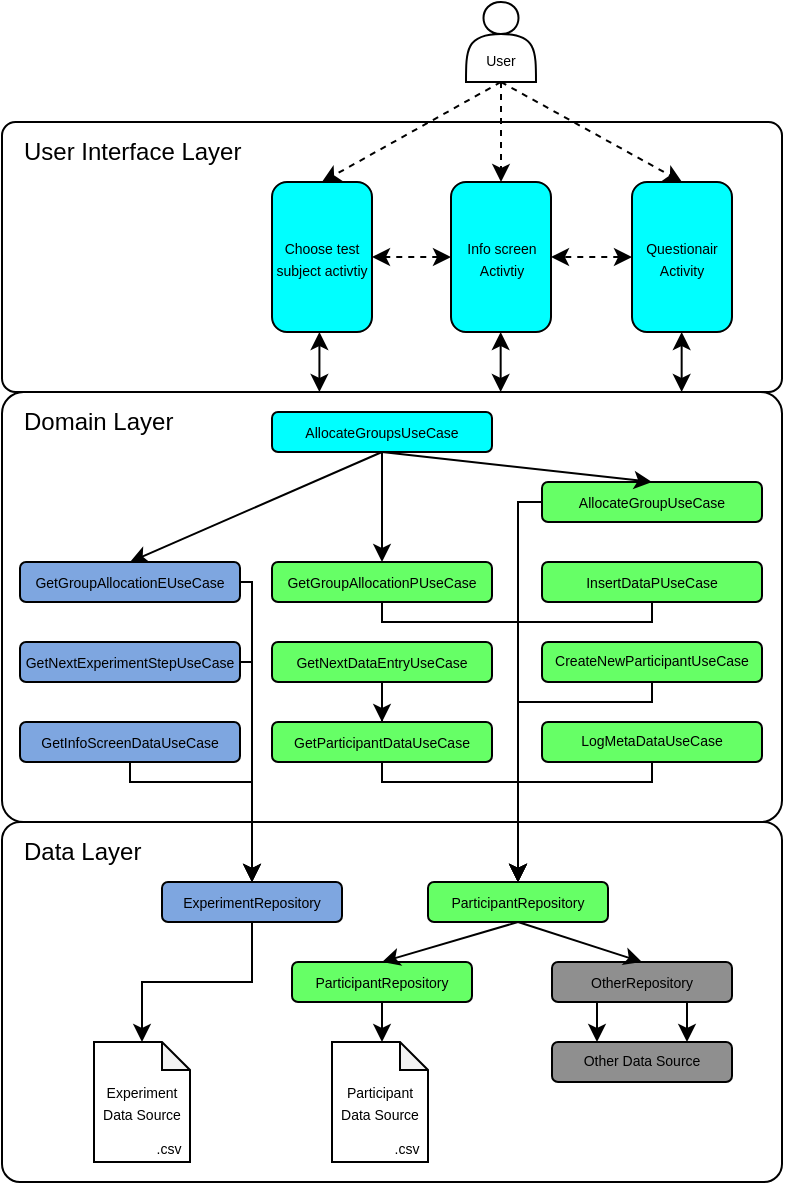 <mxfile version="21.6.1" type="device">
  <diagram name="Page-1" id="OpWTwDbj9fGWJGAPWJQz">
    <mxGraphModel dx="1031" dy="214" grid="1" gridSize="10" guides="1" tooltips="1" connect="1" arrows="1" fold="1" page="1" pageScale="1" pageWidth="390" pageHeight="610" math="0" shadow="0">
      <root>
        <mxCell id="0" />
        <mxCell id="1" parent="0" />
        <mxCell id="vBTqLdXRIyOvVhQML8VP-46" value="" style="rounded=1;whiteSpace=wrap;html=1;align=left;arcSize=5;" parent="1" vertex="1">
          <mxGeometry x="390" y="680" width="390" height="135" as="geometry" />
        </mxCell>
        <mxCell id="vBTqLdXRIyOvVhQML8VP-76" value="&lt;font style=&quot;font-size: 7px;&quot;&gt;&lt;br&gt;User&lt;/font&gt;" style="shape=actor;whiteSpace=wrap;html=1;" parent="1" vertex="1">
          <mxGeometry x="622" y="620" width="35" height="40" as="geometry" />
        </mxCell>
        <mxCell id="vBTqLdXRIyOvVhQML8VP-78" value="" style="endArrow=classic;html=1;rounded=0;entryX=0.5;entryY=0;entryDx=0;entryDy=0;startArrow=none;startFill=0;exitX=0.5;exitY=1;exitDx=0;exitDy=0;dashed=1;" parent="1" source="vBTqLdXRIyOvVhQML8VP-76" target="vBTqLdXRIyOvVhQML8VP-87" edge="1">
          <mxGeometry width="50" height="50" relative="1" as="geometry">
            <mxPoint x="630" y="645" as="sourcePoint" />
            <mxPoint x="640" y="685" as="targetPoint" />
          </mxGeometry>
        </mxCell>
        <mxCell id="vBTqLdXRIyOvVhQML8VP-87" value="&lt;p style=&quot;line-height: 70%;&quot;&gt;&lt;font style=&quot;font-size: 7px;&quot;&gt;Choose test subject activtiy&lt;/font&gt;&lt;/p&gt;" style="rounded=1;whiteSpace=wrap;html=1;fillColor=#00FFFF;" parent="1" vertex="1">
          <mxGeometry x="525" y="710" width="50" height="75" as="geometry" />
        </mxCell>
        <mxCell id="vBTqLdXRIyOvVhQML8VP-88" value="&lt;p style=&quot;line-height: 70%;&quot;&gt;&lt;font style=&quot;font-size: 7px;&quot;&gt;Info screen Activtiy&lt;/font&gt;&lt;br&gt;&lt;/p&gt;" style="rounded=1;whiteSpace=wrap;html=1;fillColor=#00FFFF;" parent="1" vertex="1">
          <mxGeometry x="614.5" y="710" width="50" height="75" as="geometry" />
        </mxCell>
        <mxCell id="vBTqLdXRIyOvVhQML8VP-89" value="&lt;p style=&quot;line-height: 70%;&quot;&gt;&lt;font style=&quot;font-size: 7px;&quot;&gt;Questionair Activity&lt;/font&gt;&lt;br&gt;&lt;/p&gt;" style="rounded=1;whiteSpace=wrap;html=1;fillColor=#00FFFF;" parent="1" vertex="1">
          <mxGeometry x="705" y="710" width="50" height="75" as="geometry" />
        </mxCell>
        <mxCell id="vBTqLdXRIyOvVhQML8VP-90" value="" style="endArrow=classic;html=1;rounded=0;entryX=0.5;entryY=0;entryDx=0;entryDy=0;startArrow=none;startFill=0;exitX=0.5;exitY=1;exitDx=0;exitDy=0;dashed=1;" parent="1" source="vBTqLdXRIyOvVhQML8VP-76" target="vBTqLdXRIyOvVhQML8VP-88" edge="1">
          <mxGeometry width="50" height="50" relative="1" as="geometry">
            <mxPoint x="640" y="615" as="sourcePoint" />
            <mxPoint x="525" y="705" as="targetPoint" />
          </mxGeometry>
        </mxCell>
        <mxCell id="vBTqLdXRIyOvVhQML8VP-91" value="" style="endArrow=classic;html=1;rounded=0;entryX=0.5;entryY=0;entryDx=0;entryDy=0;startArrow=none;startFill=0;exitX=0.5;exitY=1;exitDx=0;exitDy=0;dashed=1;" parent="1" source="vBTqLdXRIyOvVhQML8VP-76" target="vBTqLdXRIyOvVhQML8VP-89" edge="1">
          <mxGeometry width="50" height="50" relative="1" as="geometry">
            <mxPoint x="640" y="615" as="sourcePoint" />
            <mxPoint x="630" y="705" as="targetPoint" />
          </mxGeometry>
        </mxCell>
        <mxCell id="CFkPCi290hcitypG1Kth-1" value="" style="rounded=1;whiteSpace=wrap;html=1;align=left;arcSize=5;" parent="1" vertex="1">
          <mxGeometry x="390" y="815" width="390" height="215" as="geometry" />
        </mxCell>
        <mxCell id="CFkPCi290hcitypG1Kth-2" style="edgeStyle=orthogonalEdgeStyle;rounded=0;orthogonalLoop=1;jettySize=auto;html=1;entryX=0.5;entryY=0;entryDx=0;entryDy=0;" parent="1" source="CFkPCi290hcitypG1Kth-3" target="CFkPCi290hcitypG1Kth-7" edge="1">
          <mxGeometry relative="1" as="geometry">
            <Array as="points">
              <mxPoint x="648" y="870" />
            </Array>
          </mxGeometry>
        </mxCell>
        <mxCell id="CFkPCi290hcitypG1Kth-3" value="&lt;p style=&quot;line-height: 70%;&quot;&gt;&lt;font style=&quot;font-size: 7px;&quot;&gt;AllocateGroupUseCase&lt;/font&gt;&lt;br&gt;&lt;/p&gt;" style="rounded=1;whiteSpace=wrap;html=1;fillColor=#66FF66;" parent="1" vertex="1">
          <mxGeometry x="660" y="860" width="110" height="20" as="geometry" />
        </mxCell>
        <mxCell id="CFkPCi290hcitypG1Kth-4" value="" style="rounded=1;whiteSpace=wrap;html=1;align=left;arcSize=5;" parent="1" vertex="1">
          <mxGeometry x="390" y="1030" width="390" height="180" as="geometry" />
        </mxCell>
        <mxCell id="CFkPCi290hcitypG1Kth-5" style="edgeStyle=orthogonalEdgeStyle;rounded=0;orthogonalLoop=1;jettySize=auto;html=1;entryX=0.5;entryY=0;entryDx=0;entryDy=0;entryPerimeter=0;" parent="1" source="CFkPCi290hcitypG1Kth-6" target="CFkPCi290hcitypG1Kth-17" edge="1">
          <mxGeometry relative="1" as="geometry" />
        </mxCell>
        <mxCell id="CFkPCi290hcitypG1Kth-6" value="&lt;p style=&quot;line-height: 70%;&quot;&gt;&lt;font style=&quot;font-size: 7px;&quot;&gt;ExperimentRepository&lt;/font&gt;&lt;/p&gt;" style="rounded=1;whiteSpace=wrap;html=1;fillColor=#7EA6E0;" parent="1" vertex="1">
          <mxGeometry x="470" y="1060" width="90" height="20" as="geometry" />
        </mxCell>
        <mxCell id="CFkPCi290hcitypG1Kth-7" value="&lt;p style=&quot;line-height: 70%;&quot;&gt;&lt;font style=&quot;font-size: 7px;&quot;&gt;ParticipantRepository&lt;/font&gt;&lt;/p&gt;" style="rounded=1;whiteSpace=wrap;html=1;fillColor=#66FF66;" parent="1" vertex="1">
          <mxGeometry x="603" y="1060" width="90" height="20" as="geometry" />
        </mxCell>
        <mxCell id="CFkPCi290hcitypG1Kth-8" style="edgeStyle=orthogonalEdgeStyle;rounded=0;orthogonalLoop=1;jettySize=auto;html=1;entryX=0.5;entryY=0;entryDx=0;entryDy=0;entryPerimeter=0;" parent="1" source="CFkPCi290hcitypG1Kth-9" edge="1">
          <mxGeometry relative="1" as="geometry">
            <mxPoint x="580.0" y="1140" as="targetPoint" />
          </mxGeometry>
        </mxCell>
        <mxCell id="CFkPCi290hcitypG1Kth-9" value="&lt;p style=&quot;line-height: 70%;&quot;&gt;&lt;font style=&quot;font-size: 7px;&quot;&gt;ParticipantRepository&lt;/font&gt;&lt;/p&gt;" style="rounded=1;whiteSpace=wrap;html=1;fillColor=#66FF66;" parent="1" vertex="1">
          <mxGeometry x="535" y="1100" width="90" height="20" as="geometry" />
        </mxCell>
        <mxCell id="CFkPCi290hcitypG1Kth-10" value="&lt;p style=&quot;line-height: 70%;&quot;&gt;&lt;font style=&quot;font-size: 7px;&quot;&gt;OtherRepository&lt;/font&gt;&lt;/p&gt;" style="rounded=1;whiteSpace=wrap;html=1;fillColor=#8f8f8f;" parent="1" vertex="1">
          <mxGeometry x="665" y="1100" width="90" height="20" as="geometry" />
        </mxCell>
        <mxCell id="CFkPCi290hcitypG1Kth-11" value="&lt;p style=&quot;line-height: 70%; font-size: 7px;&quot;&gt;&lt;font style=&quot;font-size: 7px;&quot;&gt;Other Data Source&lt;/font&gt;&lt;/p&gt;" style="rounded=1;whiteSpace=wrap;html=1;fillColor=#8f8f8f;" parent="1" vertex="1">
          <mxGeometry x="665" y="1140" width="90" height="20" as="geometry" />
        </mxCell>
        <mxCell id="CFkPCi290hcitypG1Kth-12" value="" style="endArrow=classic;html=1;rounded=0;exitX=0.5;exitY=1;exitDx=0;exitDy=0;entryX=0.5;entryY=0;entryDx=0;entryDy=0;" parent="1" source="CFkPCi290hcitypG1Kth-7" target="CFkPCi290hcitypG1Kth-9" edge="1">
          <mxGeometry width="50" height="50" relative="1" as="geometry">
            <mxPoint x="498" y="1090" as="sourcePoint" />
            <mxPoint x="498" y="1125" as="targetPoint" />
          </mxGeometry>
        </mxCell>
        <mxCell id="CFkPCi290hcitypG1Kth-13" value="" style="endArrow=classic;html=1;rounded=0;entryX=0.5;entryY=0;entryDx=0;entryDy=0;exitX=0.5;exitY=1;exitDx=0;exitDy=0;" parent="1" source="CFkPCi290hcitypG1Kth-7" target="CFkPCi290hcitypG1Kth-10" edge="1">
          <mxGeometry width="50" height="50" relative="1" as="geometry">
            <mxPoint x="665" y="1080" as="sourcePoint" />
            <mxPoint x="610" y="1125" as="targetPoint" />
          </mxGeometry>
        </mxCell>
        <mxCell id="CFkPCi290hcitypG1Kth-14" value="" style="endArrow=classic;html=1;rounded=0;exitX=0.25;exitY=1;exitDx=0;exitDy=0;entryX=0.25;entryY=0;entryDx=0;entryDy=0;" parent="1" source="CFkPCi290hcitypG1Kth-10" target="CFkPCi290hcitypG1Kth-11" edge="1">
          <mxGeometry width="50" height="50" relative="1" as="geometry">
            <mxPoint x="638" y="1155" as="sourcePoint" />
            <mxPoint x="638" y="1190" as="targetPoint" />
          </mxGeometry>
        </mxCell>
        <mxCell id="CFkPCi290hcitypG1Kth-15" value="" style="endArrow=classic;html=1;rounded=0;exitX=0.75;exitY=1;exitDx=0;exitDy=0;entryX=0.75;entryY=0;entryDx=0;entryDy=0;" parent="1" source="CFkPCi290hcitypG1Kth-10" target="CFkPCi290hcitypG1Kth-11" edge="1">
          <mxGeometry width="50" height="50" relative="1" as="geometry">
            <mxPoint x="712" y="1155" as="sourcePoint" />
            <mxPoint x="712" y="1190" as="targetPoint" />
          </mxGeometry>
        </mxCell>
        <mxCell id="CFkPCi290hcitypG1Kth-16" value="" style="group" parent="1" vertex="1" connectable="0">
          <mxGeometry x="436" y="1140" width="48" height="60" as="geometry" />
        </mxCell>
        <mxCell id="CFkPCi290hcitypG1Kth-17" value="&lt;p style=&quot;line-height: 70%;&quot;&gt;&lt;span style=&quot;font-size: 7px; background-color: initial;&quot;&gt;Experiment Data Source&lt;/span&gt;&lt;br&gt;&lt;/p&gt;" style="shape=note;whiteSpace=wrap;html=1;backgroundOutline=1;darkOpacity=0.05;aspect=fixed;size=14;" parent="CFkPCi290hcitypG1Kth-16" vertex="1">
          <mxGeometry width="48" height="60" as="geometry" />
        </mxCell>
        <mxCell id="CFkPCi290hcitypG1Kth-18" value="&lt;font style=&quot;font-size: 7px;&quot;&gt;.csv&lt;/font&gt;" style="text;html=1;strokeColor=none;fillColor=none;align=center;verticalAlign=middle;whiteSpace=wrap;rounded=0;" parent="CFkPCi290hcitypG1Kth-16" vertex="1">
          <mxGeometry x="28" y="47" width="19" height="10" as="geometry" />
        </mxCell>
        <mxCell id="CFkPCi290hcitypG1Kth-19" value="" style="group" parent="1" vertex="1" connectable="0">
          <mxGeometry x="555" y="1140" width="48" height="60" as="geometry" />
        </mxCell>
        <mxCell id="CFkPCi290hcitypG1Kth-20" value="&lt;p style=&quot;line-height: 70%;&quot;&gt;&lt;span style=&quot;font-size: 7px; background-color: initial;&quot;&gt;Participant Data Source&lt;/span&gt;&lt;br&gt;&lt;/p&gt;" style="shape=note;whiteSpace=wrap;html=1;backgroundOutline=1;darkOpacity=0.05;aspect=fixed;size=14;" parent="CFkPCi290hcitypG1Kth-19" vertex="1">
          <mxGeometry width="48" height="60" as="geometry" />
        </mxCell>
        <mxCell id="CFkPCi290hcitypG1Kth-21" value="&lt;font style=&quot;font-size: 7px;&quot;&gt;.csv&lt;/font&gt;" style="text;html=1;strokeColor=none;fillColor=none;align=center;verticalAlign=middle;whiteSpace=wrap;rounded=0;" parent="CFkPCi290hcitypG1Kth-19" vertex="1">
          <mxGeometry x="28" y="47" width="19" height="10" as="geometry" />
        </mxCell>
        <mxCell id="CFkPCi290hcitypG1Kth-22" style="edgeStyle=orthogonalEdgeStyle;rounded=0;orthogonalLoop=1;jettySize=auto;html=1;entryX=0.5;entryY=0;entryDx=0;entryDy=0;" parent="1" source="CFkPCi290hcitypG1Kth-23" target="CFkPCi290hcitypG1Kth-7" edge="1">
          <mxGeometry relative="1" as="geometry">
            <Array as="points">
              <mxPoint x="580" y="1010" />
              <mxPoint x="648" y="1010" />
            </Array>
          </mxGeometry>
        </mxCell>
        <mxCell id="CFkPCi290hcitypG1Kth-23" value="&lt;p style=&quot;line-height: 70%;&quot;&gt;&lt;font style=&quot;font-size: 7px;&quot;&gt;GetParticipantDataUseCase&lt;/font&gt;&lt;/p&gt;" style="rounded=1;whiteSpace=wrap;html=1;fillColor=#66FF66;" parent="1" vertex="1">
          <mxGeometry x="525" y="980" width="110" height="20" as="geometry" />
        </mxCell>
        <mxCell id="CFkPCi290hcitypG1Kth-24" style="edgeStyle=orthogonalEdgeStyle;rounded=0;orthogonalLoop=1;jettySize=auto;html=1;entryX=0.5;entryY=0;entryDx=0;entryDy=0;" parent="1" source="CFkPCi290hcitypG1Kth-25" target="CFkPCi290hcitypG1Kth-7" edge="1">
          <mxGeometry relative="1" as="geometry">
            <Array as="points">
              <mxPoint x="580" y="930" />
              <mxPoint x="648" y="930" />
            </Array>
          </mxGeometry>
        </mxCell>
        <mxCell id="CFkPCi290hcitypG1Kth-25" value="&lt;p style=&quot;line-height: 70%;&quot;&gt;&lt;font style=&quot;font-size: 7px;&quot;&gt;GetGroupAllocationPUseCase&lt;/font&gt;&lt;br&gt;&lt;/p&gt;" style="rounded=1;whiteSpace=wrap;html=1;fillColor=#66FF66;" parent="1" vertex="1">
          <mxGeometry x="525" y="900" width="110" height="20" as="geometry" />
        </mxCell>
        <mxCell id="CFkPCi290hcitypG1Kth-26" style="edgeStyle=orthogonalEdgeStyle;rounded=0;orthogonalLoop=1;jettySize=auto;html=1;entryX=0.5;entryY=0;entryDx=0;entryDy=0;" parent="1" source="CFkPCi290hcitypG1Kth-27" target="CFkPCi290hcitypG1Kth-6" edge="1">
          <mxGeometry relative="1" as="geometry">
            <Array as="points">
              <mxPoint x="454" y="1010" />
              <mxPoint x="515" y="1010" />
            </Array>
          </mxGeometry>
        </mxCell>
        <mxCell id="CFkPCi290hcitypG1Kth-27" value="&lt;p style=&quot;line-height: 70%;&quot;&gt;&lt;font style=&quot;font-size: 7px;&quot;&gt;GetInfoScreenDataUseCase&lt;/font&gt;&lt;br&gt;&lt;/p&gt;" style="rounded=1;whiteSpace=wrap;html=1;fillColor=#7EA6E0;" parent="1" vertex="1">
          <mxGeometry x="399" y="980" width="110" height="20" as="geometry" />
        </mxCell>
        <mxCell id="CFkPCi290hcitypG1Kth-28" style="edgeStyle=orthogonalEdgeStyle;rounded=0;orthogonalLoop=1;jettySize=auto;html=1;entryX=0.5;entryY=0;entryDx=0;entryDy=0;" parent="1" source="CFkPCi290hcitypG1Kth-37" target="CFkPCi290hcitypG1Kth-7" edge="1">
          <mxGeometry relative="1" as="geometry">
            <Array as="points">
              <mxPoint x="715" y="1010" />
              <mxPoint x="648" y="1010" />
            </Array>
          </mxGeometry>
        </mxCell>
        <mxCell id="CFkPCi290hcitypG1Kth-29" style="edgeStyle=orthogonalEdgeStyle;rounded=0;orthogonalLoop=1;jettySize=auto;html=1;entryX=0.5;entryY=0;entryDx=0;entryDy=0;" parent="1" source="CFkPCi290hcitypG1Kth-30" target="CFkPCi290hcitypG1Kth-7" edge="1">
          <mxGeometry relative="1" as="geometry">
            <Array as="points">
              <mxPoint x="715" y="970" />
              <mxPoint x="648" y="970" />
            </Array>
          </mxGeometry>
        </mxCell>
        <mxCell id="CFkPCi290hcitypG1Kth-30" value="&lt;p style=&quot;line-height: 70%; font-size: 7px;&quot;&gt;CreateNewParticipantUseCase&lt;br&gt;&lt;/p&gt;" style="rounded=1;whiteSpace=wrap;html=1;fillColor=#66FF66;" parent="1" vertex="1">
          <mxGeometry x="660" y="940" width="110" height="20" as="geometry" />
        </mxCell>
        <mxCell id="CFkPCi290hcitypG1Kth-31" style="edgeStyle=orthogonalEdgeStyle;rounded=0;orthogonalLoop=1;jettySize=auto;html=1;entryX=0.5;entryY=0;entryDx=0;entryDy=0;" parent="1" source="CFkPCi290hcitypG1Kth-32" target="CFkPCi290hcitypG1Kth-23" edge="1">
          <mxGeometry relative="1" as="geometry" />
        </mxCell>
        <mxCell id="CFkPCi290hcitypG1Kth-32" value="&lt;p style=&quot;line-height: 70%;&quot;&gt;&lt;font style=&quot;font-size: 7px;&quot;&gt;GetNextDataEntryUseCase&lt;/font&gt;&lt;/p&gt;" style="rounded=1;whiteSpace=wrap;html=1;fillColor=#66FF66;" parent="1" vertex="1">
          <mxGeometry x="525" y="940" width="110" height="20" as="geometry" />
        </mxCell>
        <mxCell id="CFkPCi290hcitypG1Kth-33" style="edgeStyle=orthogonalEdgeStyle;rounded=0;orthogonalLoop=1;jettySize=auto;html=1;entryX=0.5;entryY=0;entryDx=0;entryDy=0;" parent="1" source="CFkPCi290hcitypG1Kth-34" target="CFkPCi290hcitypG1Kth-7" edge="1">
          <mxGeometry relative="1" as="geometry">
            <Array as="points">
              <mxPoint x="715" y="930" />
              <mxPoint x="648" y="930" />
            </Array>
          </mxGeometry>
        </mxCell>
        <mxCell id="CFkPCi290hcitypG1Kth-34" value="&lt;p style=&quot;line-height: 70%;&quot;&gt;&lt;font style=&quot;font-size: 7px;&quot;&gt;InsertDataPUseCase&lt;/font&gt;&lt;br&gt;&lt;/p&gt;" style="rounded=1;whiteSpace=wrap;html=1;fillColor=#66FF66;" parent="1" vertex="1">
          <mxGeometry x="660" y="900" width="110" height="20" as="geometry" />
        </mxCell>
        <mxCell id="CFkPCi290hcitypG1Kth-35" style="edgeStyle=orthogonalEdgeStyle;rounded=0;orthogonalLoop=1;jettySize=auto;html=1;" parent="1" source="CFkPCi290hcitypG1Kth-36" target="CFkPCi290hcitypG1Kth-6" edge="1">
          <mxGeometry relative="1" as="geometry">
            <Array as="points">
              <mxPoint x="515" y="910" />
            </Array>
          </mxGeometry>
        </mxCell>
        <mxCell id="CFkPCi290hcitypG1Kth-36" value="&lt;p style=&quot;line-height: 70%;&quot;&gt;&lt;font style=&quot;font-size: 7px;&quot;&gt;GetGroupAllocationEUseCase&lt;/font&gt;&lt;br&gt;&lt;/p&gt;" style="rounded=1;whiteSpace=wrap;html=1;fillColor=#7EA6E0;" parent="1" vertex="1">
          <mxGeometry x="399" y="900" width="110" height="20" as="geometry" />
        </mxCell>
        <mxCell id="CFkPCi290hcitypG1Kth-37" value="&lt;p style=&quot;line-height: 70%; font-size: 7px;&quot;&gt;LogMetaDataUseCase&lt;br&gt;&lt;/p&gt;" style="rounded=1;whiteSpace=wrap;html=1;fillColor=#66FF66;" parent="1" vertex="1">
          <mxGeometry x="660" y="980" width="110" height="20" as="geometry" />
        </mxCell>
        <mxCell id="CFkPCi290hcitypG1Kth-38" value="&lt;p style=&quot;line-height: 70%;&quot;&gt;&lt;span style=&quot;font-size: 7px;&quot;&gt;AllocateGroupsUseCase&lt;/span&gt;&lt;/p&gt;" style="rounded=1;whiteSpace=wrap;html=1;fillColor=#00FFFF;" parent="1" vertex="1">
          <mxGeometry x="525" y="825" width="110" height="20" as="geometry" />
        </mxCell>
        <mxCell id="CFkPCi290hcitypG1Kth-39" value="" style="endArrow=classic;html=1;rounded=0;exitX=0.5;exitY=1;exitDx=0;exitDy=0;entryX=0.5;entryY=0;entryDx=0;entryDy=0;" parent="1" source="CFkPCi290hcitypG1Kth-38" target="CFkPCi290hcitypG1Kth-3" edge="1">
          <mxGeometry width="50" height="50" relative="1" as="geometry">
            <mxPoint x="730" y="860" as="sourcePoint" />
            <mxPoint x="780" y="810" as="targetPoint" />
          </mxGeometry>
        </mxCell>
        <mxCell id="CFkPCi290hcitypG1Kth-40" value="" style="endArrow=classic;html=1;rounded=0;exitX=0.5;exitY=1;exitDx=0;exitDy=0;entryX=0.5;entryY=0;entryDx=0;entryDy=0;" parent="1" source="CFkPCi290hcitypG1Kth-38" target="CFkPCi290hcitypG1Kth-25" edge="1">
          <mxGeometry width="50" height="50" relative="1" as="geometry">
            <mxPoint x="658" y="890" as="sourcePoint" />
            <mxPoint x="725" y="910" as="targetPoint" />
          </mxGeometry>
        </mxCell>
        <mxCell id="CFkPCi290hcitypG1Kth-41" value="" style="endArrow=classic;html=1;rounded=0;exitX=0.5;exitY=1;exitDx=0;exitDy=0;entryX=0.5;entryY=0;entryDx=0;entryDy=0;" parent="1" source="CFkPCi290hcitypG1Kth-38" target="CFkPCi290hcitypG1Kth-36" edge="1">
          <mxGeometry width="50" height="50" relative="1" as="geometry">
            <mxPoint x="658" y="890" as="sourcePoint" />
            <mxPoint x="590" y="910" as="targetPoint" />
          </mxGeometry>
        </mxCell>
        <mxCell id="CFkPCi290hcitypG1Kth-42" value="Domain Layer" style="text;html=1;strokeColor=none;fillColor=none;align=left;verticalAlign=middle;whiteSpace=wrap;rounded=0;" parent="1" vertex="1">
          <mxGeometry x="399" y="815" width="110" height="30" as="geometry" />
        </mxCell>
        <mxCell id="CFkPCi290hcitypG1Kth-43" value="Data Layer" style="text;html=1;strokeColor=none;fillColor=none;align=left;verticalAlign=middle;whiteSpace=wrap;rounded=0;" parent="1" vertex="1">
          <mxGeometry x="399" y="1030" width="110" height="30" as="geometry" />
        </mxCell>
        <mxCell id="CFkPCi290hcitypG1Kth-44" style="edgeStyle=orthogonalEdgeStyle;rounded=0;orthogonalLoop=1;jettySize=auto;html=1;entryX=0.5;entryY=0;entryDx=0;entryDy=0;" parent="1" source="CFkPCi290hcitypG1Kth-45" target="CFkPCi290hcitypG1Kth-6" edge="1">
          <mxGeometry relative="1" as="geometry">
            <Array as="points">
              <mxPoint x="515" y="950" />
            </Array>
          </mxGeometry>
        </mxCell>
        <mxCell id="CFkPCi290hcitypG1Kth-45" value="&lt;p style=&quot;line-height: 70%;&quot;&gt;&lt;font style=&quot;font-size: 7px;&quot;&gt;GetNextExperimentStepUseCase&lt;/font&gt;&lt;br&gt;&lt;/p&gt;" style="rounded=1;whiteSpace=wrap;html=1;fillColor=#7EA6E0;" parent="1" vertex="1">
          <mxGeometry x="399" y="940" width="110" height="20" as="geometry" />
        </mxCell>
        <mxCell id="CFkPCi290hcitypG1Kth-53" value="" style="endArrow=classic;startArrow=classic;html=1;rounded=0;entryX=0.5;entryY=1;entryDx=0;entryDy=0;" parent="1" edge="1">
          <mxGeometry width="50" height="50" relative="1" as="geometry">
            <mxPoint x="548.71" y="815" as="sourcePoint" />
            <mxPoint x="548.71" y="785" as="targetPoint" />
          </mxGeometry>
        </mxCell>
        <mxCell id="CFkPCi290hcitypG1Kth-60" value="" style="endArrow=classic;html=1;rounded=0;entryX=1;entryY=0.5;entryDx=0;entryDy=0;startArrow=classic;startFill=1;exitX=0;exitY=0.5;exitDx=0;exitDy=0;dashed=1;" parent="1" source="vBTqLdXRIyOvVhQML8VP-88" target="vBTqLdXRIyOvVhQML8VP-87" edge="1">
          <mxGeometry width="50" height="50" relative="1" as="geometry">
            <mxPoint x="631" y="625" as="sourcePoint" />
            <mxPoint x="540" y="683" as="targetPoint" />
          </mxGeometry>
        </mxCell>
        <mxCell id="CFkPCi290hcitypG1Kth-61" value="" style="endArrow=classic;html=1;rounded=0;startArrow=classic;startFill=1;dashed=1;entryX=1;entryY=0.5;entryDx=0;entryDy=0;exitX=0;exitY=0.5;exitDx=0;exitDy=0;" parent="1" source="vBTqLdXRIyOvVhQML8VP-89" target="vBTqLdXRIyOvVhQML8VP-88" edge="1">
          <mxGeometry width="50" height="50" relative="1" as="geometry">
            <mxPoint x="685" y="710" as="sourcePoint" />
            <mxPoint x="645" y="710" as="targetPoint" />
          </mxGeometry>
        </mxCell>
        <mxCell id="CFkPCi290hcitypG1Kth-62" value="User Interface Layer" style="text;html=1;strokeColor=none;fillColor=none;align=left;verticalAlign=middle;whiteSpace=wrap;rounded=0;" parent="1" vertex="1">
          <mxGeometry x="399" y="680" width="111" height="30" as="geometry" />
        </mxCell>
        <mxCell id="CFkPCi290hcitypG1Kth-63" value="" style="endArrow=classic;startArrow=classic;html=1;rounded=0;entryX=0.5;entryY=1;entryDx=0;entryDy=0;" parent="1" edge="1">
          <mxGeometry width="50" height="50" relative="1" as="geometry">
            <mxPoint x="639.33" y="815" as="sourcePoint" />
            <mxPoint x="639.33" y="785" as="targetPoint" />
          </mxGeometry>
        </mxCell>
        <mxCell id="CFkPCi290hcitypG1Kth-64" value="" style="endArrow=classic;startArrow=classic;html=1;rounded=0;entryX=0.5;entryY=1;entryDx=0;entryDy=0;" parent="1" edge="1">
          <mxGeometry width="50" height="50" relative="1" as="geometry">
            <mxPoint x="729.83" y="815" as="sourcePoint" />
            <mxPoint x="729.83" y="785" as="targetPoint" />
          </mxGeometry>
        </mxCell>
      </root>
    </mxGraphModel>
  </diagram>
</mxfile>
